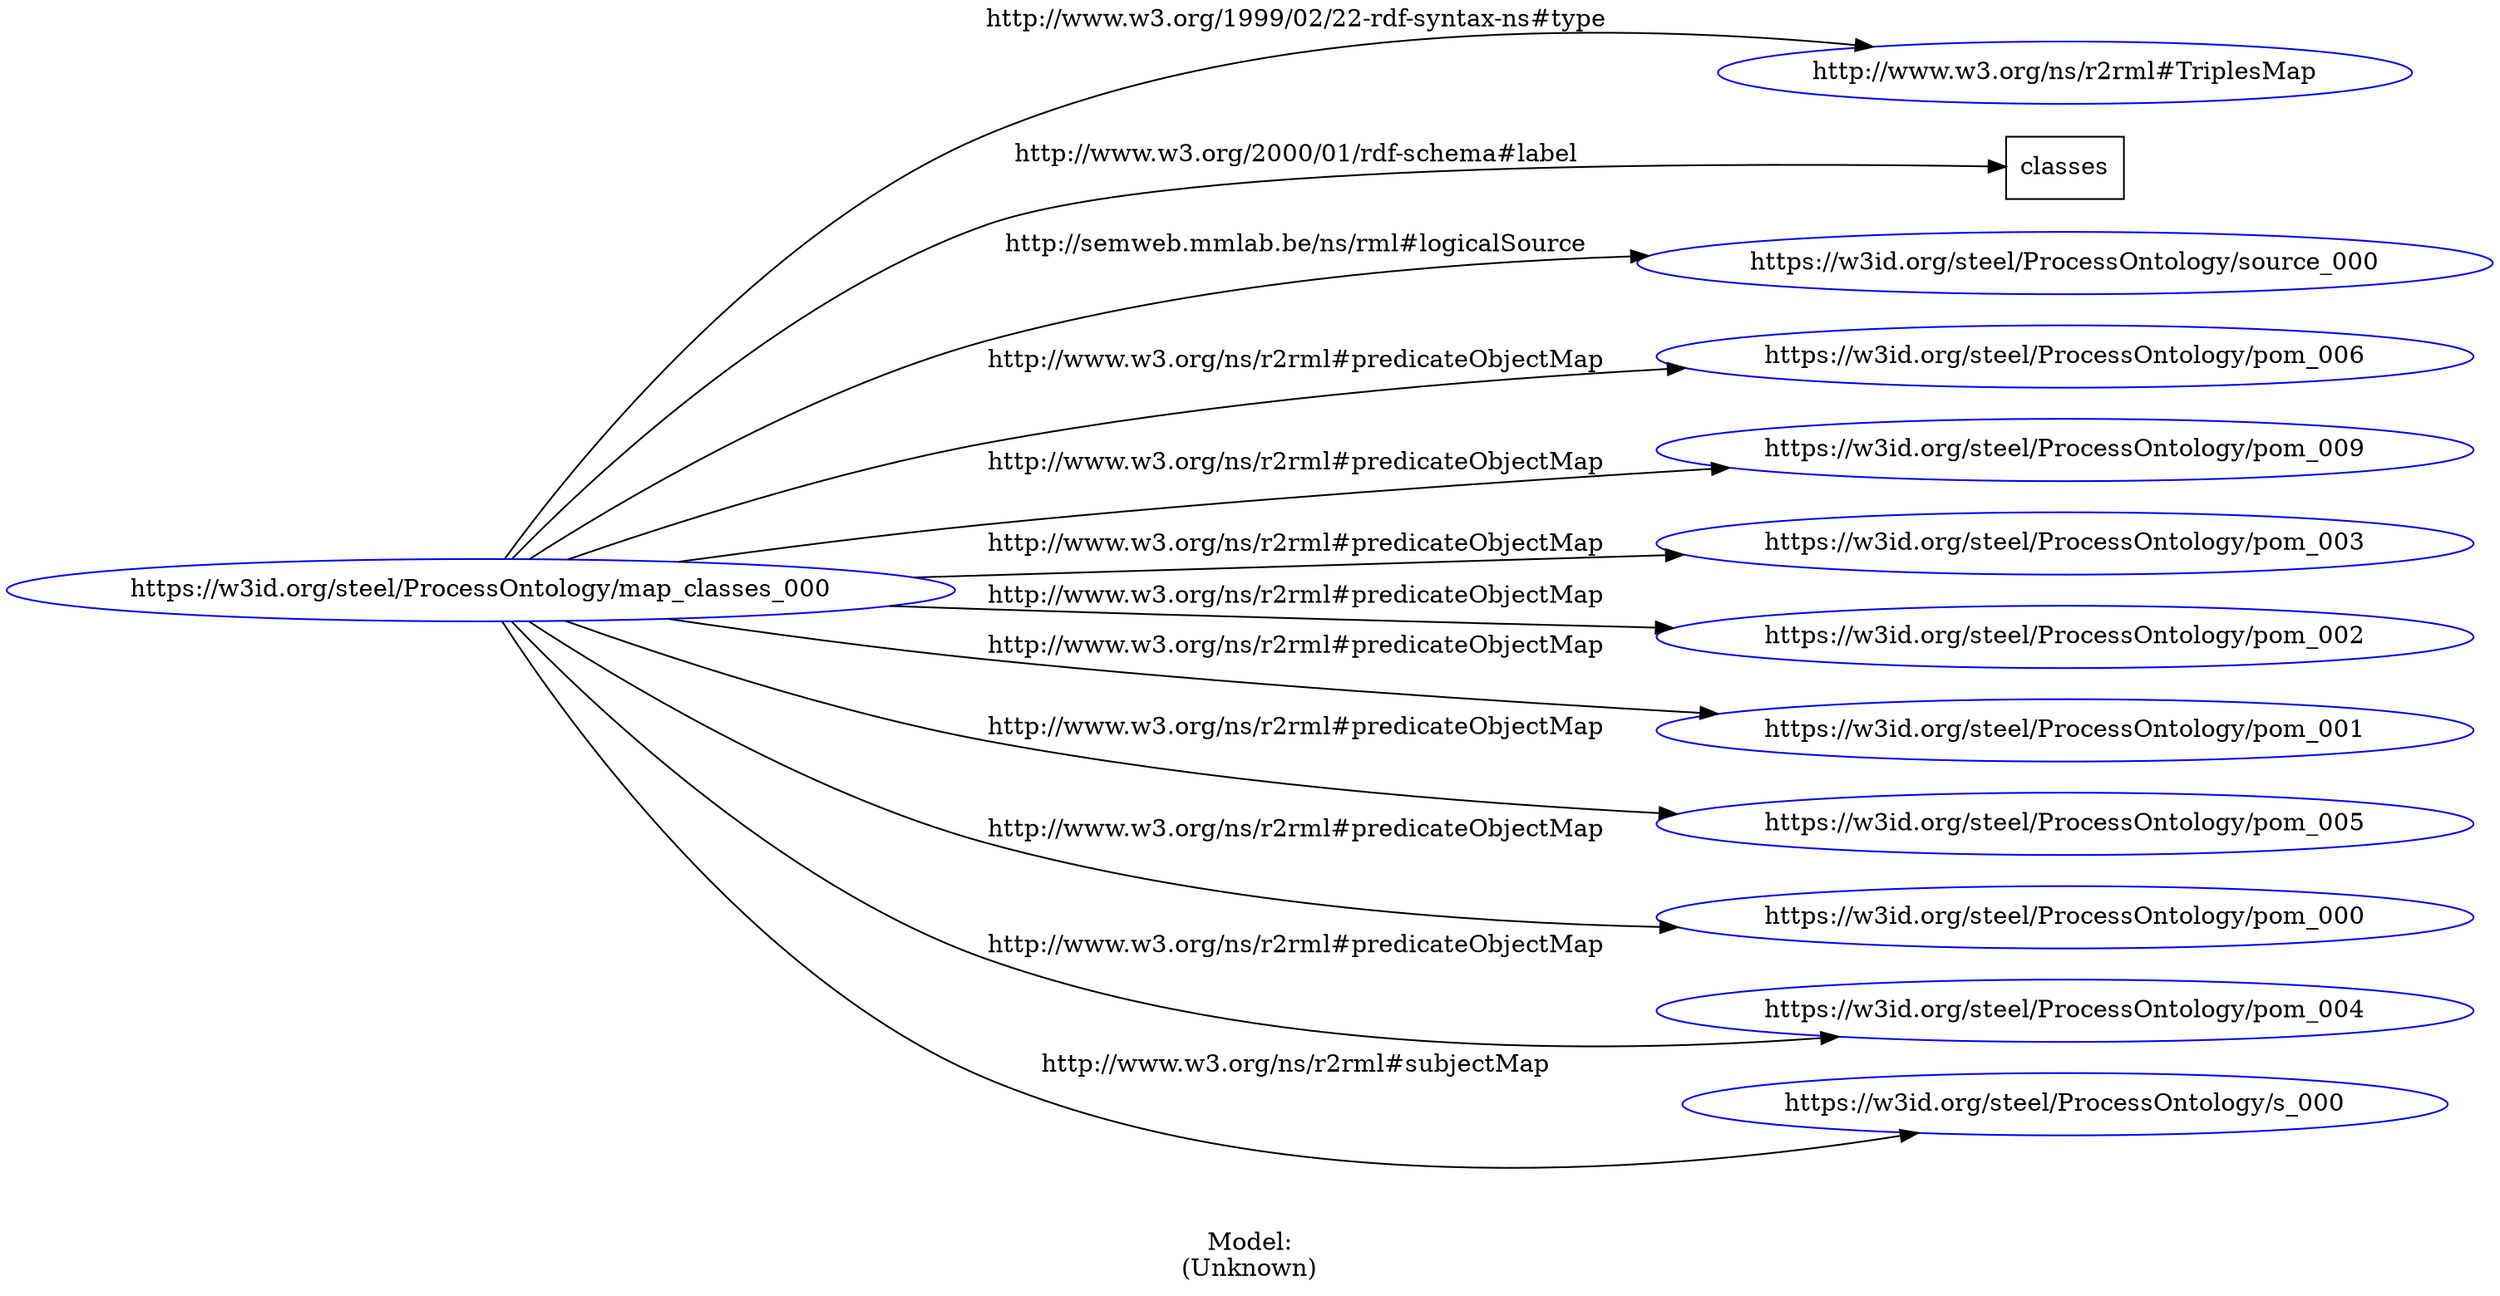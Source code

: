 digraph {
	rankdir = LR;
	charset="utf-8";

	"Rhttps://w3id.org/steel/ProcessOntology/map_classes_000" -> "Rhttp://www.w3.org/ns/r2rml#TriplesMap" [ label="http://www.w3.org/1999/02/22-rdf-syntax-ns#type" ];
	"Rhttps://w3id.org/steel/ProcessOntology/map_classes_000" -> "Lclasses" [ label="http://www.w3.org/2000/01/rdf-schema#label" ];
	"Rhttps://w3id.org/steel/ProcessOntology/map_classes_000" -> "Rhttps://w3id.org/steel/ProcessOntology/source_000" [ label="http://semweb.mmlab.be/ns/rml#logicalSource" ];
	"Rhttps://w3id.org/steel/ProcessOntology/map_classes_000" -> "Rhttps://w3id.org/steel/ProcessOntology/pom_006" [ label="http://www.w3.org/ns/r2rml#predicateObjectMap" ];
	"Rhttps://w3id.org/steel/ProcessOntology/map_classes_000" -> "Rhttps://w3id.org/steel/ProcessOntology/pom_009" [ label="http://www.w3.org/ns/r2rml#predicateObjectMap" ];
	"Rhttps://w3id.org/steel/ProcessOntology/map_classes_000" -> "Rhttps://w3id.org/steel/ProcessOntology/pom_003" [ label="http://www.w3.org/ns/r2rml#predicateObjectMap" ];
	"Rhttps://w3id.org/steel/ProcessOntology/map_classes_000" -> "Rhttps://w3id.org/steel/ProcessOntology/pom_002" [ label="http://www.w3.org/ns/r2rml#predicateObjectMap" ];
	"Rhttps://w3id.org/steel/ProcessOntology/map_classes_000" -> "Rhttps://w3id.org/steel/ProcessOntology/pom_001" [ label="http://www.w3.org/ns/r2rml#predicateObjectMap" ];
	"Rhttps://w3id.org/steel/ProcessOntology/map_classes_000" -> "Rhttps://w3id.org/steel/ProcessOntology/pom_005" [ label="http://www.w3.org/ns/r2rml#predicateObjectMap" ];
	"Rhttps://w3id.org/steel/ProcessOntology/map_classes_000" -> "Rhttps://w3id.org/steel/ProcessOntology/pom_000" [ label="http://www.w3.org/ns/r2rml#predicateObjectMap" ];
	"Rhttps://w3id.org/steel/ProcessOntology/map_classes_000" -> "Rhttps://w3id.org/steel/ProcessOntology/pom_004" [ label="http://www.w3.org/ns/r2rml#predicateObjectMap" ];
	"Rhttps://w3id.org/steel/ProcessOntology/map_classes_000" -> "Rhttps://w3id.org/steel/ProcessOntology/s_000" [ label="http://www.w3.org/ns/r2rml#subjectMap" ];

	// Resources
	"Rhttps://w3id.org/steel/ProcessOntology/map_classes_000" [ label="https://w3id.org/steel/ProcessOntology/map_classes_000", shape = ellipse, color = blue ];
	"Rhttp://www.w3.org/ns/r2rml#TriplesMap" [ label="http://www.w3.org/ns/r2rml#TriplesMap", shape = ellipse, color = blue ];
	"Rhttps://w3id.org/steel/ProcessOntology/source_000" [ label="https://w3id.org/steel/ProcessOntology/source_000", shape = ellipse, color = blue ];
	"Rhttps://w3id.org/steel/ProcessOntology/pom_006" [ label="https://w3id.org/steel/ProcessOntology/pom_006", shape = ellipse, color = blue ];
	"Rhttps://w3id.org/steel/ProcessOntology/pom_009" [ label="https://w3id.org/steel/ProcessOntology/pom_009", shape = ellipse, color = blue ];
	"Rhttps://w3id.org/steel/ProcessOntology/pom_003" [ label="https://w3id.org/steel/ProcessOntology/pom_003", shape = ellipse, color = blue ];
	"Rhttps://w3id.org/steel/ProcessOntology/pom_002" [ label="https://w3id.org/steel/ProcessOntology/pom_002", shape = ellipse, color = blue ];
	"Rhttps://w3id.org/steel/ProcessOntology/pom_001" [ label="https://w3id.org/steel/ProcessOntology/pom_001", shape = ellipse, color = blue ];
	"Rhttps://w3id.org/steel/ProcessOntology/pom_005" [ label="https://w3id.org/steel/ProcessOntology/pom_005", shape = ellipse, color = blue ];
	"Rhttps://w3id.org/steel/ProcessOntology/pom_000" [ label="https://w3id.org/steel/ProcessOntology/pom_000", shape = ellipse, color = blue ];
	"Rhttps://w3id.org/steel/ProcessOntology/pom_004" [ label="https://w3id.org/steel/ProcessOntology/pom_004", shape = ellipse, color = blue ];
	"Rhttps://w3id.org/steel/ProcessOntology/s_000" [ label="https://w3id.org/steel/ProcessOntology/s_000", shape = ellipse, color = blue ];

	// Anonymous nodes

	// Literals
	"Lclasses" [ label="classes", shape = record ];

	label="\n\nModel:\n(Unknown)";
}
